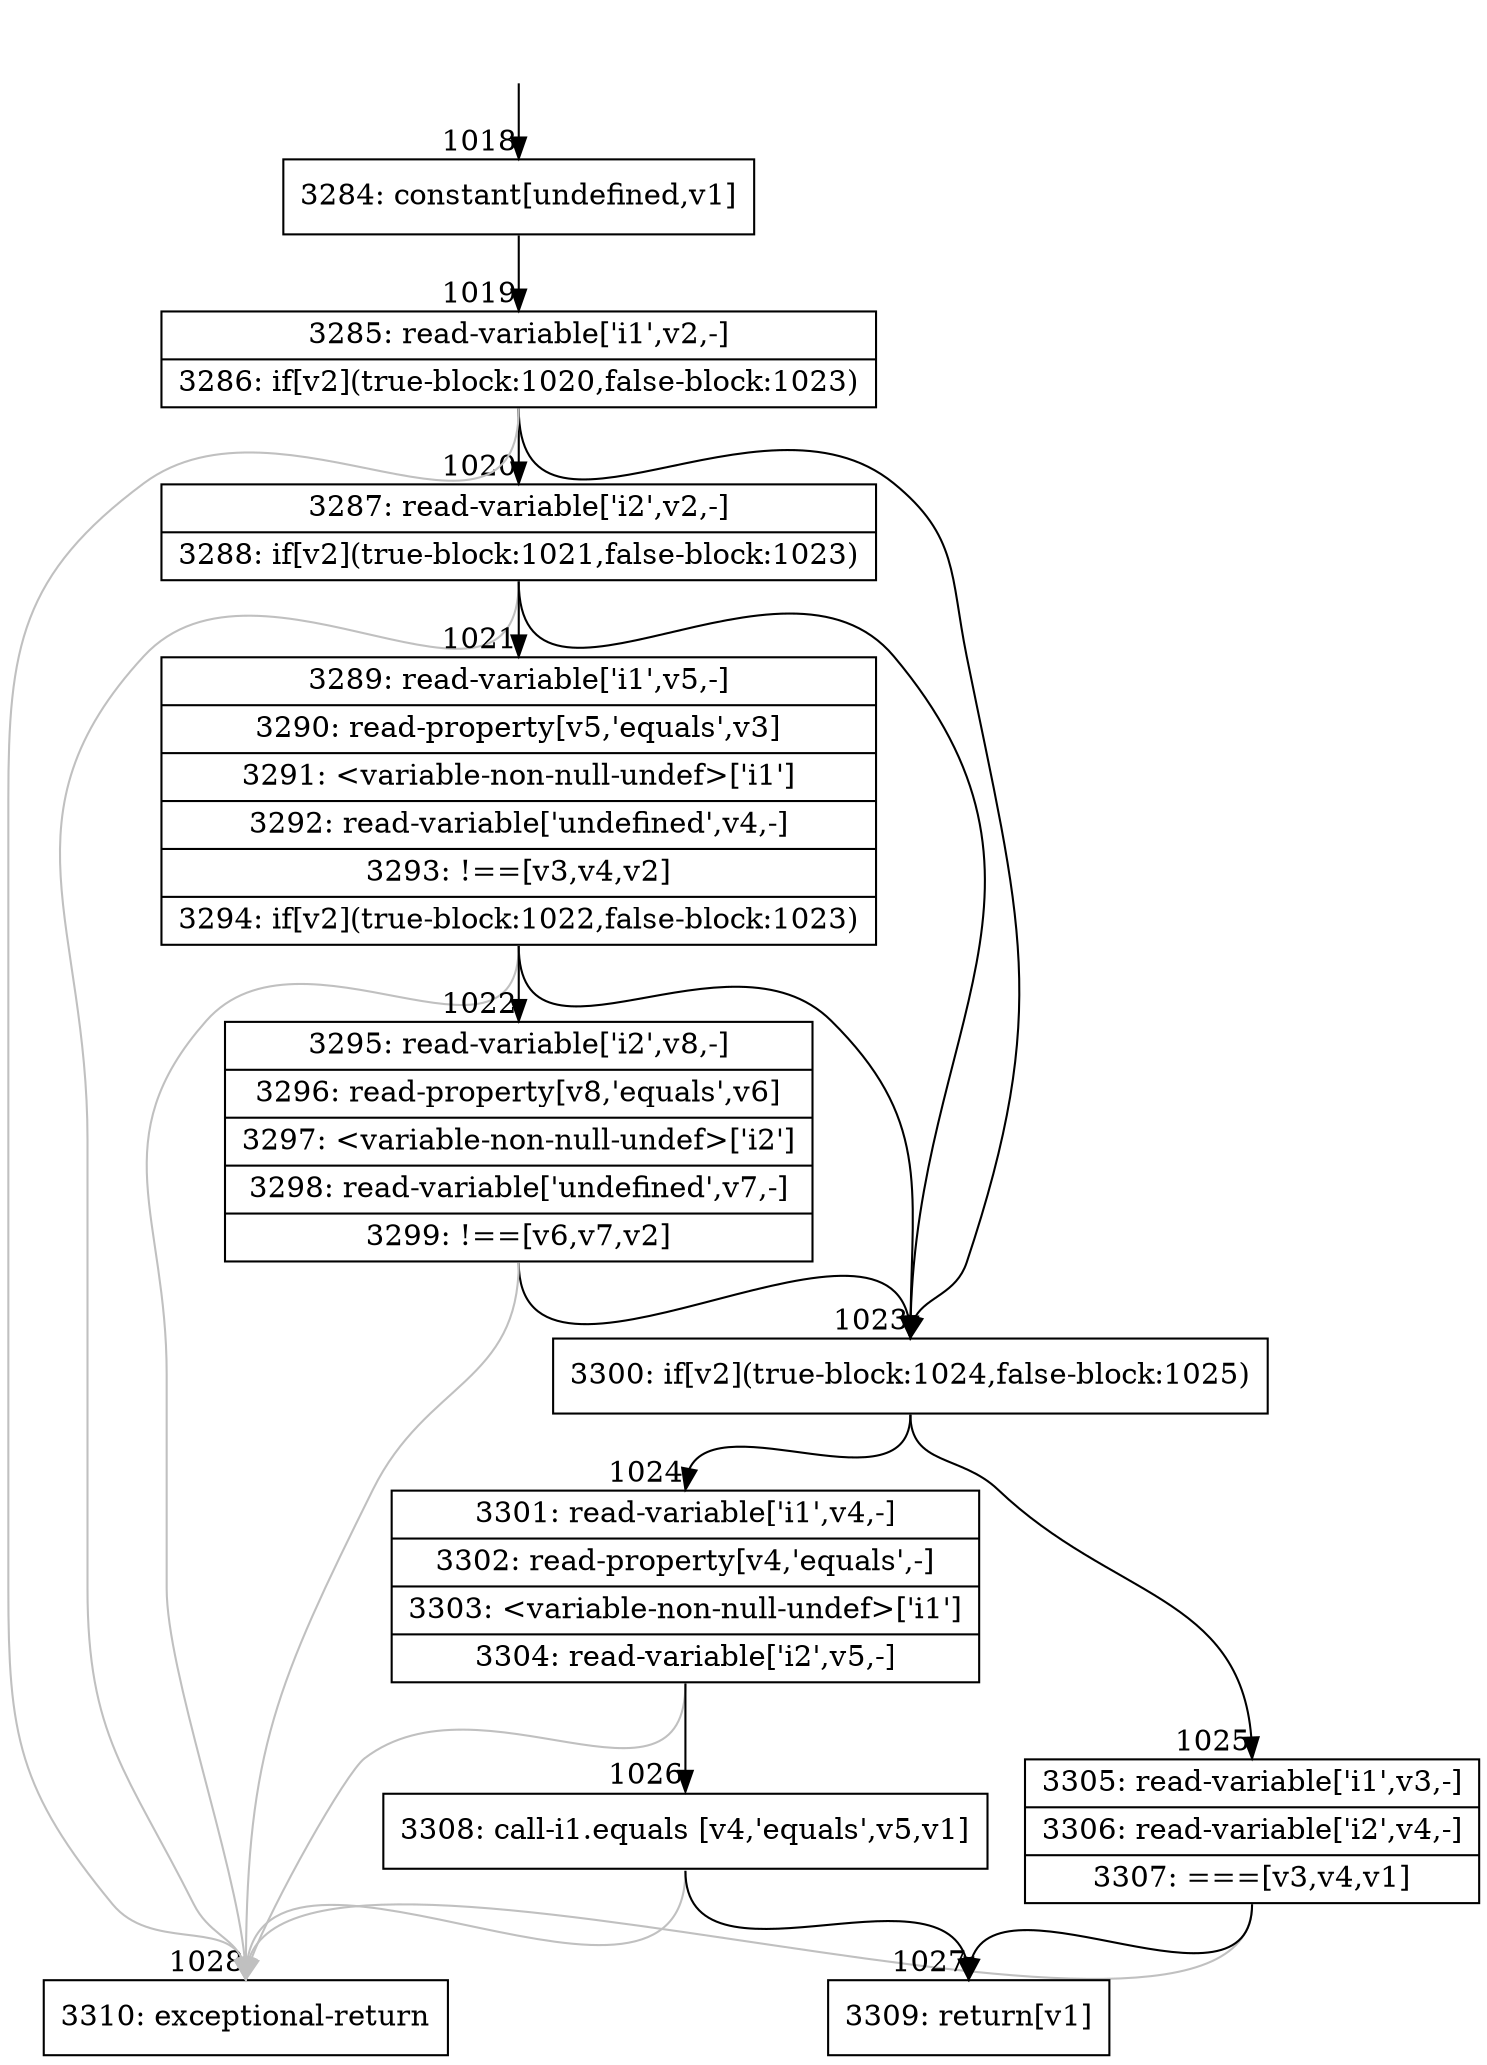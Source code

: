 digraph {
rankdir="TD"
BB_entry75[shape=none,label=""];
BB_entry75 -> BB1018 [tailport=s, headport=n, headlabel="    1018"]
BB1018 [shape=record label="{3284: constant[undefined,v1]}" ] 
BB1018 -> BB1019 [tailport=s, headport=n, headlabel="      1019"]
BB1019 [shape=record label="{3285: read-variable['i1',v2,-]|3286: if[v2](true-block:1020,false-block:1023)}" ] 
BB1019 -> BB1023 [tailport=s, headport=n, headlabel="      1023"]
BB1019 -> BB1020 [tailport=s, headport=n, headlabel="      1020"]
BB1019 -> BB1028 [tailport=s, headport=n, color=gray, headlabel="      1028"]
BB1020 [shape=record label="{3287: read-variable['i2',v2,-]|3288: if[v2](true-block:1021,false-block:1023)}" ] 
BB1020 -> BB1023 [tailport=s, headport=n]
BB1020 -> BB1021 [tailport=s, headport=n, headlabel="      1021"]
BB1020 -> BB1028 [tailport=s, headport=n, color=gray]
BB1021 [shape=record label="{3289: read-variable['i1',v5,-]|3290: read-property[v5,'equals',v3]|3291: \<variable-non-null-undef\>['i1']|3292: read-variable['undefined',v4,-]|3293: !==[v3,v4,v2]|3294: if[v2](true-block:1022,false-block:1023)}" ] 
BB1021 -> BB1023 [tailport=s, headport=n]
BB1021 -> BB1022 [tailport=s, headport=n, headlabel="      1022"]
BB1021 -> BB1028 [tailport=s, headport=n, color=gray]
BB1022 [shape=record label="{3295: read-variable['i2',v8,-]|3296: read-property[v8,'equals',v6]|3297: \<variable-non-null-undef\>['i2']|3298: read-variable['undefined',v7,-]|3299: !==[v6,v7,v2]}" ] 
BB1022 -> BB1023 [tailport=s, headport=n]
BB1022 -> BB1028 [tailport=s, headport=n, color=gray]
BB1023 [shape=record label="{3300: if[v2](true-block:1024,false-block:1025)}" ] 
BB1023 -> BB1024 [tailport=s, headport=n, headlabel="      1024"]
BB1023 -> BB1025 [tailport=s, headport=n, headlabel="      1025"]
BB1024 [shape=record label="{3301: read-variable['i1',v4,-]|3302: read-property[v4,'equals',-]|3303: \<variable-non-null-undef\>['i1']|3304: read-variable['i2',v5,-]}" ] 
BB1024 -> BB1026 [tailport=s, headport=n, headlabel="      1026"]
BB1024 -> BB1028 [tailport=s, headport=n, color=gray]
BB1025 [shape=record label="{3305: read-variable['i1',v3,-]|3306: read-variable['i2',v4,-]|3307: ===[v3,v4,v1]}" ] 
BB1025 -> BB1027 [tailport=s, headport=n, headlabel="      1027"]
BB1025 -> BB1028 [tailport=s, headport=n, color=gray]
BB1026 [shape=record label="{3308: call-i1.equals [v4,'equals',v5,v1]}" ] 
BB1026 -> BB1027 [tailport=s, headport=n]
BB1026 -> BB1028 [tailport=s, headport=n, color=gray]
BB1027 [shape=record label="{3309: return[v1]}" ] 
BB1028 [shape=record label="{3310: exceptional-return}" ] 
//#$~ 857
}

